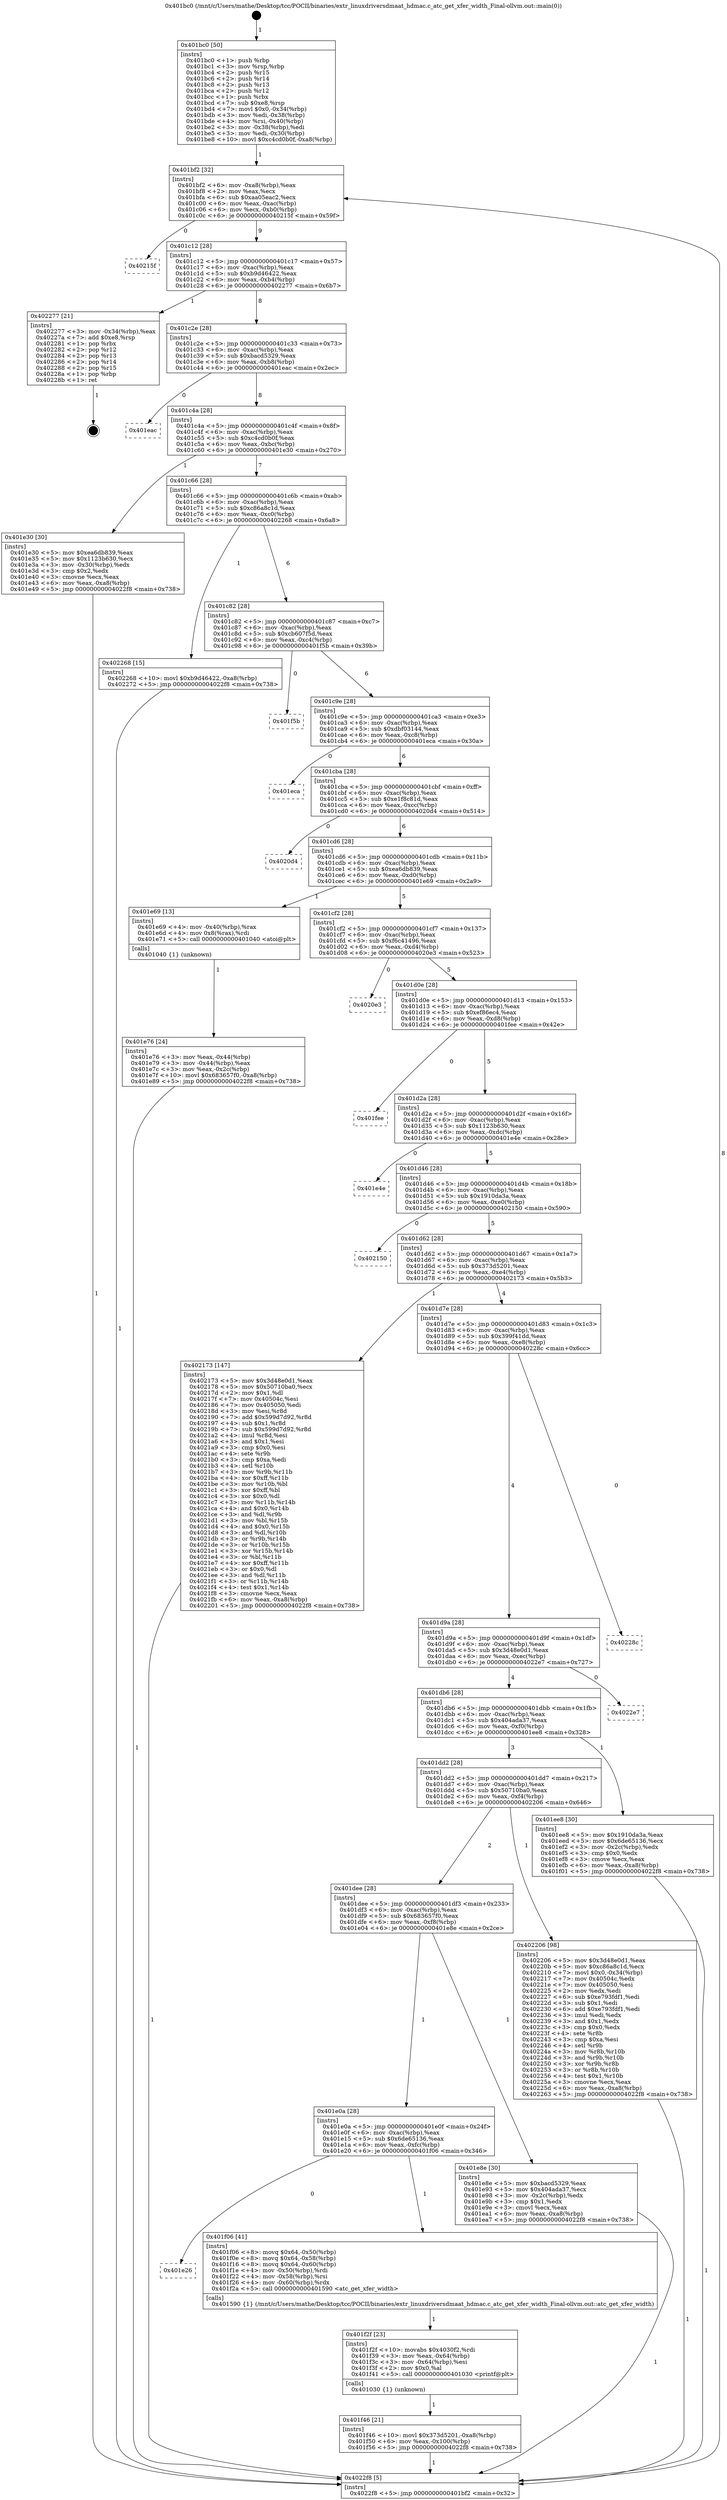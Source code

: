 digraph "0x401bc0" {
  label = "0x401bc0 (/mnt/c/Users/mathe/Desktop/tcc/POCII/binaries/extr_linuxdriversdmaat_hdmac.c_atc_get_xfer_width_Final-ollvm.out::main(0))"
  labelloc = "t"
  node[shape=record]

  Entry [label="",width=0.3,height=0.3,shape=circle,fillcolor=black,style=filled]
  "0x401bf2" [label="{
     0x401bf2 [32]\l
     | [instrs]\l
     &nbsp;&nbsp;0x401bf2 \<+6\>: mov -0xa8(%rbp),%eax\l
     &nbsp;&nbsp;0x401bf8 \<+2\>: mov %eax,%ecx\l
     &nbsp;&nbsp;0x401bfa \<+6\>: sub $0xaa05eac2,%ecx\l
     &nbsp;&nbsp;0x401c00 \<+6\>: mov %eax,-0xac(%rbp)\l
     &nbsp;&nbsp;0x401c06 \<+6\>: mov %ecx,-0xb0(%rbp)\l
     &nbsp;&nbsp;0x401c0c \<+6\>: je 000000000040215f \<main+0x59f\>\l
  }"]
  "0x40215f" [label="{
     0x40215f\l
  }", style=dashed]
  "0x401c12" [label="{
     0x401c12 [28]\l
     | [instrs]\l
     &nbsp;&nbsp;0x401c12 \<+5\>: jmp 0000000000401c17 \<main+0x57\>\l
     &nbsp;&nbsp;0x401c17 \<+6\>: mov -0xac(%rbp),%eax\l
     &nbsp;&nbsp;0x401c1d \<+5\>: sub $0xb9d46422,%eax\l
     &nbsp;&nbsp;0x401c22 \<+6\>: mov %eax,-0xb4(%rbp)\l
     &nbsp;&nbsp;0x401c28 \<+6\>: je 0000000000402277 \<main+0x6b7\>\l
  }"]
  Exit [label="",width=0.3,height=0.3,shape=circle,fillcolor=black,style=filled,peripheries=2]
  "0x402277" [label="{
     0x402277 [21]\l
     | [instrs]\l
     &nbsp;&nbsp;0x402277 \<+3\>: mov -0x34(%rbp),%eax\l
     &nbsp;&nbsp;0x40227a \<+7\>: add $0xe8,%rsp\l
     &nbsp;&nbsp;0x402281 \<+1\>: pop %rbx\l
     &nbsp;&nbsp;0x402282 \<+2\>: pop %r12\l
     &nbsp;&nbsp;0x402284 \<+2\>: pop %r13\l
     &nbsp;&nbsp;0x402286 \<+2\>: pop %r14\l
     &nbsp;&nbsp;0x402288 \<+2\>: pop %r15\l
     &nbsp;&nbsp;0x40228a \<+1\>: pop %rbp\l
     &nbsp;&nbsp;0x40228b \<+1\>: ret\l
  }"]
  "0x401c2e" [label="{
     0x401c2e [28]\l
     | [instrs]\l
     &nbsp;&nbsp;0x401c2e \<+5\>: jmp 0000000000401c33 \<main+0x73\>\l
     &nbsp;&nbsp;0x401c33 \<+6\>: mov -0xac(%rbp),%eax\l
     &nbsp;&nbsp;0x401c39 \<+5\>: sub $0xbacd5329,%eax\l
     &nbsp;&nbsp;0x401c3e \<+6\>: mov %eax,-0xb8(%rbp)\l
     &nbsp;&nbsp;0x401c44 \<+6\>: je 0000000000401eac \<main+0x2ec\>\l
  }"]
  "0x401f46" [label="{
     0x401f46 [21]\l
     | [instrs]\l
     &nbsp;&nbsp;0x401f46 \<+10\>: movl $0x373d5201,-0xa8(%rbp)\l
     &nbsp;&nbsp;0x401f50 \<+6\>: mov %eax,-0x100(%rbp)\l
     &nbsp;&nbsp;0x401f56 \<+5\>: jmp 00000000004022f8 \<main+0x738\>\l
  }"]
  "0x401eac" [label="{
     0x401eac\l
  }", style=dashed]
  "0x401c4a" [label="{
     0x401c4a [28]\l
     | [instrs]\l
     &nbsp;&nbsp;0x401c4a \<+5\>: jmp 0000000000401c4f \<main+0x8f\>\l
     &nbsp;&nbsp;0x401c4f \<+6\>: mov -0xac(%rbp),%eax\l
     &nbsp;&nbsp;0x401c55 \<+5\>: sub $0xc4cd0b0f,%eax\l
     &nbsp;&nbsp;0x401c5a \<+6\>: mov %eax,-0xbc(%rbp)\l
     &nbsp;&nbsp;0x401c60 \<+6\>: je 0000000000401e30 \<main+0x270\>\l
  }"]
  "0x401f2f" [label="{
     0x401f2f [23]\l
     | [instrs]\l
     &nbsp;&nbsp;0x401f2f \<+10\>: movabs $0x4030f2,%rdi\l
     &nbsp;&nbsp;0x401f39 \<+3\>: mov %eax,-0x64(%rbp)\l
     &nbsp;&nbsp;0x401f3c \<+3\>: mov -0x64(%rbp),%esi\l
     &nbsp;&nbsp;0x401f3f \<+2\>: mov $0x0,%al\l
     &nbsp;&nbsp;0x401f41 \<+5\>: call 0000000000401030 \<printf@plt\>\l
     | [calls]\l
     &nbsp;&nbsp;0x401030 \{1\} (unknown)\l
  }"]
  "0x401e30" [label="{
     0x401e30 [30]\l
     | [instrs]\l
     &nbsp;&nbsp;0x401e30 \<+5\>: mov $0xea6db839,%eax\l
     &nbsp;&nbsp;0x401e35 \<+5\>: mov $0x1123b630,%ecx\l
     &nbsp;&nbsp;0x401e3a \<+3\>: mov -0x30(%rbp),%edx\l
     &nbsp;&nbsp;0x401e3d \<+3\>: cmp $0x2,%edx\l
     &nbsp;&nbsp;0x401e40 \<+3\>: cmovne %ecx,%eax\l
     &nbsp;&nbsp;0x401e43 \<+6\>: mov %eax,-0xa8(%rbp)\l
     &nbsp;&nbsp;0x401e49 \<+5\>: jmp 00000000004022f8 \<main+0x738\>\l
  }"]
  "0x401c66" [label="{
     0x401c66 [28]\l
     | [instrs]\l
     &nbsp;&nbsp;0x401c66 \<+5\>: jmp 0000000000401c6b \<main+0xab\>\l
     &nbsp;&nbsp;0x401c6b \<+6\>: mov -0xac(%rbp),%eax\l
     &nbsp;&nbsp;0x401c71 \<+5\>: sub $0xc86a8c1d,%eax\l
     &nbsp;&nbsp;0x401c76 \<+6\>: mov %eax,-0xc0(%rbp)\l
     &nbsp;&nbsp;0x401c7c \<+6\>: je 0000000000402268 \<main+0x6a8\>\l
  }"]
  "0x4022f8" [label="{
     0x4022f8 [5]\l
     | [instrs]\l
     &nbsp;&nbsp;0x4022f8 \<+5\>: jmp 0000000000401bf2 \<main+0x32\>\l
  }"]
  "0x401bc0" [label="{
     0x401bc0 [50]\l
     | [instrs]\l
     &nbsp;&nbsp;0x401bc0 \<+1\>: push %rbp\l
     &nbsp;&nbsp;0x401bc1 \<+3\>: mov %rsp,%rbp\l
     &nbsp;&nbsp;0x401bc4 \<+2\>: push %r15\l
     &nbsp;&nbsp;0x401bc6 \<+2\>: push %r14\l
     &nbsp;&nbsp;0x401bc8 \<+2\>: push %r13\l
     &nbsp;&nbsp;0x401bca \<+2\>: push %r12\l
     &nbsp;&nbsp;0x401bcc \<+1\>: push %rbx\l
     &nbsp;&nbsp;0x401bcd \<+7\>: sub $0xe8,%rsp\l
     &nbsp;&nbsp;0x401bd4 \<+7\>: movl $0x0,-0x34(%rbp)\l
     &nbsp;&nbsp;0x401bdb \<+3\>: mov %edi,-0x38(%rbp)\l
     &nbsp;&nbsp;0x401bde \<+4\>: mov %rsi,-0x40(%rbp)\l
     &nbsp;&nbsp;0x401be2 \<+3\>: mov -0x38(%rbp),%edi\l
     &nbsp;&nbsp;0x401be5 \<+3\>: mov %edi,-0x30(%rbp)\l
     &nbsp;&nbsp;0x401be8 \<+10\>: movl $0xc4cd0b0f,-0xa8(%rbp)\l
  }"]
  "0x401e26" [label="{
     0x401e26\l
  }", style=dashed]
  "0x402268" [label="{
     0x402268 [15]\l
     | [instrs]\l
     &nbsp;&nbsp;0x402268 \<+10\>: movl $0xb9d46422,-0xa8(%rbp)\l
     &nbsp;&nbsp;0x402272 \<+5\>: jmp 00000000004022f8 \<main+0x738\>\l
  }"]
  "0x401c82" [label="{
     0x401c82 [28]\l
     | [instrs]\l
     &nbsp;&nbsp;0x401c82 \<+5\>: jmp 0000000000401c87 \<main+0xc7\>\l
     &nbsp;&nbsp;0x401c87 \<+6\>: mov -0xac(%rbp),%eax\l
     &nbsp;&nbsp;0x401c8d \<+5\>: sub $0xcb607f5d,%eax\l
     &nbsp;&nbsp;0x401c92 \<+6\>: mov %eax,-0xc4(%rbp)\l
     &nbsp;&nbsp;0x401c98 \<+6\>: je 0000000000401f5b \<main+0x39b\>\l
  }"]
  "0x401f06" [label="{
     0x401f06 [41]\l
     | [instrs]\l
     &nbsp;&nbsp;0x401f06 \<+8\>: movq $0x64,-0x50(%rbp)\l
     &nbsp;&nbsp;0x401f0e \<+8\>: movq $0x64,-0x58(%rbp)\l
     &nbsp;&nbsp;0x401f16 \<+8\>: movq $0x64,-0x60(%rbp)\l
     &nbsp;&nbsp;0x401f1e \<+4\>: mov -0x50(%rbp),%rdi\l
     &nbsp;&nbsp;0x401f22 \<+4\>: mov -0x58(%rbp),%rsi\l
     &nbsp;&nbsp;0x401f26 \<+4\>: mov -0x60(%rbp),%rdx\l
     &nbsp;&nbsp;0x401f2a \<+5\>: call 0000000000401590 \<atc_get_xfer_width\>\l
     | [calls]\l
     &nbsp;&nbsp;0x401590 \{1\} (/mnt/c/Users/mathe/Desktop/tcc/POCII/binaries/extr_linuxdriversdmaat_hdmac.c_atc_get_xfer_width_Final-ollvm.out::atc_get_xfer_width)\l
  }"]
  "0x401f5b" [label="{
     0x401f5b\l
  }", style=dashed]
  "0x401c9e" [label="{
     0x401c9e [28]\l
     | [instrs]\l
     &nbsp;&nbsp;0x401c9e \<+5\>: jmp 0000000000401ca3 \<main+0xe3\>\l
     &nbsp;&nbsp;0x401ca3 \<+6\>: mov -0xac(%rbp),%eax\l
     &nbsp;&nbsp;0x401ca9 \<+5\>: sub $0xdbf03144,%eax\l
     &nbsp;&nbsp;0x401cae \<+6\>: mov %eax,-0xc8(%rbp)\l
     &nbsp;&nbsp;0x401cb4 \<+6\>: je 0000000000401eca \<main+0x30a\>\l
  }"]
  "0x401e0a" [label="{
     0x401e0a [28]\l
     | [instrs]\l
     &nbsp;&nbsp;0x401e0a \<+5\>: jmp 0000000000401e0f \<main+0x24f\>\l
     &nbsp;&nbsp;0x401e0f \<+6\>: mov -0xac(%rbp),%eax\l
     &nbsp;&nbsp;0x401e15 \<+5\>: sub $0x6de65136,%eax\l
     &nbsp;&nbsp;0x401e1a \<+6\>: mov %eax,-0xfc(%rbp)\l
     &nbsp;&nbsp;0x401e20 \<+6\>: je 0000000000401f06 \<main+0x346\>\l
  }"]
  "0x401eca" [label="{
     0x401eca\l
  }", style=dashed]
  "0x401cba" [label="{
     0x401cba [28]\l
     | [instrs]\l
     &nbsp;&nbsp;0x401cba \<+5\>: jmp 0000000000401cbf \<main+0xff\>\l
     &nbsp;&nbsp;0x401cbf \<+6\>: mov -0xac(%rbp),%eax\l
     &nbsp;&nbsp;0x401cc5 \<+5\>: sub $0xe1f8c81d,%eax\l
     &nbsp;&nbsp;0x401cca \<+6\>: mov %eax,-0xcc(%rbp)\l
     &nbsp;&nbsp;0x401cd0 \<+6\>: je 00000000004020d4 \<main+0x514\>\l
  }"]
  "0x401e8e" [label="{
     0x401e8e [30]\l
     | [instrs]\l
     &nbsp;&nbsp;0x401e8e \<+5\>: mov $0xbacd5329,%eax\l
     &nbsp;&nbsp;0x401e93 \<+5\>: mov $0x404ada37,%ecx\l
     &nbsp;&nbsp;0x401e98 \<+3\>: mov -0x2c(%rbp),%edx\l
     &nbsp;&nbsp;0x401e9b \<+3\>: cmp $0x1,%edx\l
     &nbsp;&nbsp;0x401e9e \<+3\>: cmovl %ecx,%eax\l
     &nbsp;&nbsp;0x401ea1 \<+6\>: mov %eax,-0xa8(%rbp)\l
     &nbsp;&nbsp;0x401ea7 \<+5\>: jmp 00000000004022f8 \<main+0x738\>\l
  }"]
  "0x4020d4" [label="{
     0x4020d4\l
  }", style=dashed]
  "0x401cd6" [label="{
     0x401cd6 [28]\l
     | [instrs]\l
     &nbsp;&nbsp;0x401cd6 \<+5\>: jmp 0000000000401cdb \<main+0x11b\>\l
     &nbsp;&nbsp;0x401cdb \<+6\>: mov -0xac(%rbp),%eax\l
     &nbsp;&nbsp;0x401ce1 \<+5\>: sub $0xea6db839,%eax\l
     &nbsp;&nbsp;0x401ce6 \<+6\>: mov %eax,-0xd0(%rbp)\l
     &nbsp;&nbsp;0x401cec \<+6\>: je 0000000000401e69 \<main+0x2a9\>\l
  }"]
  "0x401dee" [label="{
     0x401dee [28]\l
     | [instrs]\l
     &nbsp;&nbsp;0x401dee \<+5\>: jmp 0000000000401df3 \<main+0x233\>\l
     &nbsp;&nbsp;0x401df3 \<+6\>: mov -0xac(%rbp),%eax\l
     &nbsp;&nbsp;0x401df9 \<+5\>: sub $0x683657f0,%eax\l
     &nbsp;&nbsp;0x401dfe \<+6\>: mov %eax,-0xf8(%rbp)\l
     &nbsp;&nbsp;0x401e04 \<+6\>: je 0000000000401e8e \<main+0x2ce\>\l
  }"]
  "0x401e69" [label="{
     0x401e69 [13]\l
     | [instrs]\l
     &nbsp;&nbsp;0x401e69 \<+4\>: mov -0x40(%rbp),%rax\l
     &nbsp;&nbsp;0x401e6d \<+4\>: mov 0x8(%rax),%rdi\l
     &nbsp;&nbsp;0x401e71 \<+5\>: call 0000000000401040 \<atoi@plt\>\l
     | [calls]\l
     &nbsp;&nbsp;0x401040 \{1\} (unknown)\l
  }"]
  "0x401cf2" [label="{
     0x401cf2 [28]\l
     | [instrs]\l
     &nbsp;&nbsp;0x401cf2 \<+5\>: jmp 0000000000401cf7 \<main+0x137\>\l
     &nbsp;&nbsp;0x401cf7 \<+6\>: mov -0xac(%rbp),%eax\l
     &nbsp;&nbsp;0x401cfd \<+5\>: sub $0xf6c41496,%eax\l
     &nbsp;&nbsp;0x401d02 \<+6\>: mov %eax,-0xd4(%rbp)\l
     &nbsp;&nbsp;0x401d08 \<+6\>: je 00000000004020e3 \<main+0x523\>\l
  }"]
  "0x401e76" [label="{
     0x401e76 [24]\l
     | [instrs]\l
     &nbsp;&nbsp;0x401e76 \<+3\>: mov %eax,-0x44(%rbp)\l
     &nbsp;&nbsp;0x401e79 \<+3\>: mov -0x44(%rbp),%eax\l
     &nbsp;&nbsp;0x401e7c \<+3\>: mov %eax,-0x2c(%rbp)\l
     &nbsp;&nbsp;0x401e7f \<+10\>: movl $0x683657f0,-0xa8(%rbp)\l
     &nbsp;&nbsp;0x401e89 \<+5\>: jmp 00000000004022f8 \<main+0x738\>\l
  }"]
  "0x402206" [label="{
     0x402206 [98]\l
     | [instrs]\l
     &nbsp;&nbsp;0x402206 \<+5\>: mov $0x3d48e0d1,%eax\l
     &nbsp;&nbsp;0x40220b \<+5\>: mov $0xc86a8c1d,%ecx\l
     &nbsp;&nbsp;0x402210 \<+7\>: movl $0x0,-0x34(%rbp)\l
     &nbsp;&nbsp;0x402217 \<+7\>: mov 0x40504c,%edx\l
     &nbsp;&nbsp;0x40221e \<+7\>: mov 0x405050,%esi\l
     &nbsp;&nbsp;0x402225 \<+2\>: mov %edx,%edi\l
     &nbsp;&nbsp;0x402227 \<+6\>: sub $0xe793fdf1,%edi\l
     &nbsp;&nbsp;0x40222d \<+3\>: sub $0x1,%edi\l
     &nbsp;&nbsp;0x402230 \<+6\>: add $0xe793fdf1,%edi\l
     &nbsp;&nbsp;0x402236 \<+3\>: imul %edi,%edx\l
     &nbsp;&nbsp;0x402239 \<+3\>: and $0x1,%edx\l
     &nbsp;&nbsp;0x40223c \<+3\>: cmp $0x0,%edx\l
     &nbsp;&nbsp;0x40223f \<+4\>: sete %r8b\l
     &nbsp;&nbsp;0x402243 \<+3\>: cmp $0xa,%esi\l
     &nbsp;&nbsp;0x402246 \<+4\>: setl %r9b\l
     &nbsp;&nbsp;0x40224a \<+3\>: mov %r8b,%r10b\l
     &nbsp;&nbsp;0x40224d \<+3\>: and %r9b,%r10b\l
     &nbsp;&nbsp;0x402250 \<+3\>: xor %r9b,%r8b\l
     &nbsp;&nbsp;0x402253 \<+3\>: or %r8b,%r10b\l
     &nbsp;&nbsp;0x402256 \<+4\>: test $0x1,%r10b\l
     &nbsp;&nbsp;0x40225a \<+3\>: cmovne %ecx,%eax\l
     &nbsp;&nbsp;0x40225d \<+6\>: mov %eax,-0xa8(%rbp)\l
     &nbsp;&nbsp;0x402263 \<+5\>: jmp 00000000004022f8 \<main+0x738\>\l
  }"]
  "0x4020e3" [label="{
     0x4020e3\l
  }", style=dashed]
  "0x401d0e" [label="{
     0x401d0e [28]\l
     | [instrs]\l
     &nbsp;&nbsp;0x401d0e \<+5\>: jmp 0000000000401d13 \<main+0x153\>\l
     &nbsp;&nbsp;0x401d13 \<+6\>: mov -0xac(%rbp),%eax\l
     &nbsp;&nbsp;0x401d19 \<+5\>: sub $0xef86ec4,%eax\l
     &nbsp;&nbsp;0x401d1e \<+6\>: mov %eax,-0xd8(%rbp)\l
     &nbsp;&nbsp;0x401d24 \<+6\>: je 0000000000401fee \<main+0x42e\>\l
  }"]
  "0x401dd2" [label="{
     0x401dd2 [28]\l
     | [instrs]\l
     &nbsp;&nbsp;0x401dd2 \<+5\>: jmp 0000000000401dd7 \<main+0x217\>\l
     &nbsp;&nbsp;0x401dd7 \<+6\>: mov -0xac(%rbp),%eax\l
     &nbsp;&nbsp;0x401ddd \<+5\>: sub $0x50710ba0,%eax\l
     &nbsp;&nbsp;0x401de2 \<+6\>: mov %eax,-0xf4(%rbp)\l
     &nbsp;&nbsp;0x401de8 \<+6\>: je 0000000000402206 \<main+0x646\>\l
  }"]
  "0x401fee" [label="{
     0x401fee\l
  }", style=dashed]
  "0x401d2a" [label="{
     0x401d2a [28]\l
     | [instrs]\l
     &nbsp;&nbsp;0x401d2a \<+5\>: jmp 0000000000401d2f \<main+0x16f\>\l
     &nbsp;&nbsp;0x401d2f \<+6\>: mov -0xac(%rbp),%eax\l
     &nbsp;&nbsp;0x401d35 \<+5\>: sub $0x1123b630,%eax\l
     &nbsp;&nbsp;0x401d3a \<+6\>: mov %eax,-0xdc(%rbp)\l
     &nbsp;&nbsp;0x401d40 \<+6\>: je 0000000000401e4e \<main+0x28e\>\l
  }"]
  "0x401ee8" [label="{
     0x401ee8 [30]\l
     | [instrs]\l
     &nbsp;&nbsp;0x401ee8 \<+5\>: mov $0x1910da3a,%eax\l
     &nbsp;&nbsp;0x401eed \<+5\>: mov $0x6de65136,%ecx\l
     &nbsp;&nbsp;0x401ef2 \<+3\>: mov -0x2c(%rbp),%edx\l
     &nbsp;&nbsp;0x401ef5 \<+3\>: cmp $0x0,%edx\l
     &nbsp;&nbsp;0x401ef8 \<+3\>: cmove %ecx,%eax\l
     &nbsp;&nbsp;0x401efb \<+6\>: mov %eax,-0xa8(%rbp)\l
     &nbsp;&nbsp;0x401f01 \<+5\>: jmp 00000000004022f8 \<main+0x738\>\l
  }"]
  "0x401e4e" [label="{
     0x401e4e\l
  }", style=dashed]
  "0x401d46" [label="{
     0x401d46 [28]\l
     | [instrs]\l
     &nbsp;&nbsp;0x401d46 \<+5\>: jmp 0000000000401d4b \<main+0x18b\>\l
     &nbsp;&nbsp;0x401d4b \<+6\>: mov -0xac(%rbp),%eax\l
     &nbsp;&nbsp;0x401d51 \<+5\>: sub $0x1910da3a,%eax\l
     &nbsp;&nbsp;0x401d56 \<+6\>: mov %eax,-0xe0(%rbp)\l
     &nbsp;&nbsp;0x401d5c \<+6\>: je 0000000000402150 \<main+0x590\>\l
  }"]
  "0x401db6" [label="{
     0x401db6 [28]\l
     | [instrs]\l
     &nbsp;&nbsp;0x401db6 \<+5\>: jmp 0000000000401dbb \<main+0x1fb\>\l
     &nbsp;&nbsp;0x401dbb \<+6\>: mov -0xac(%rbp),%eax\l
     &nbsp;&nbsp;0x401dc1 \<+5\>: sub $0x404ada37,%eax\l
     &nbsp;&nbsp;0x401dc6 \<+6\>: mov %eax,-0xf0(%rbp)\l
     &nbsp;&nbsp;0x401dcc \<+6\>: je 0000000000401ee8 \<main+0x328\>\l
  }"]
  "0x402150" [label="{
     0x402150\l
  }", style=dashed]
  "0x401d62" [label="{
     0x401d62 [28]\l
     | [instrs]\l
     &nbsp;&nbsp;0x401d62 \<+5\>: jmp 0000000000401d67 \<main+0x1a7\>\l
     &nbsp;&nbsp;0x401d67 \<+6\>: mov -0xac(%rbp),%eax\l
     &nbsp;&nbsp;0x401d6d \<+5\>: sub $0x373d5201,%eax\l
     &nbsp;&nbsp;0x401d72 \<+6\>: mov %eax,-0xe4(%rbp)\l
     &nbsp;&nbsp;0x401d78 \<+6\>: je 0000000000402173 \<main+0x5b3\>\l
  }"]
  "0x4022e7" [label="{
     0x4022e7\l
  }", style=dashed]
  "0x402173" [label="{
     0x402173 [147]\l
     | [instrs]\l
     &nbsp;&nbsp;0x402173 \<+5\>: mov $0x3d48e0d1,%eax\l
     &nbsp;&nbsp;0x402178 \<+5\>: mov $0x50710ba0,%ecx\l
     &nbsp;&nbsp;0x40217d \<+2\>: mov $0x1,%dl\l
     &nbsp;&nbsp;0x40217f \<+7\>: mov 0x40504c,%esi\l
     &nbsp;&nbsp;0x402186 \<+7\>: mov 0x405050,%edi\l
     &nbsp;&nbsp;0x40218d \<+3\>: mov %esi,%r8d\l
     &nbsp;&nbsp;0x402190 \<+7\>: add $0x599d7d92,%r8d\l
     &nbsp;&nbsp;0x402197 \<+4\>: sub $0x1,%r8d\l
     &nbsp;&nbsp;0x40219b \<+7\>: sub $0x599d7d92,%r8d\l
     &nbsp;&nbsp;0x4021a2 \<+4\>: imul %r8d,%esi\l
     &nbsp;&nbsp;0x4021a6 \<+3\>: and $0x1,%esi\l
     &nbsp;&nbsp;0x4021a9 \<+3\>: cmp $0x0,%esi\l
     &nbsp;&nbsp;0x4021ac \<+4\>: sete %r9b\l
     &nbsp;&nbsp;0x4021b0 \<+3\>: cmp $0xa,%edi\l
     &nbsp;&nbsp;0x4021b3 \<+4\>: setl %r10b\l
     &nbsp;&nbsp;0x4021b7 \<+3\>: mov %r9b,%r11b\l
     &nbsp;&nbsp;0x4021ba \<+4\>: xor $0xff,%r11b\l
     &nbsp;&nbsp;0x4021be \<+3\>: mov %r10b,%bl\l
     &nbsp;&nbsp;0x4021c1 \<+3\>: xor $0xff,%bl\l
     &nbsp;&nbsp;0x4021c4 \<+3\>: xor $0x0,%dl\l
     &nbsp;&nbsp;0x4021c7 \<+3\>: mov %r11b,%r14b\l
     &nbsp;&nbsp;0x4021ca \<+4\>: and $0x0,%r14b\l
     &nbsp;&nbsp;0x4021ce \<+3\>: and %dl,%r9b\l
     &nbsp;&nbsp;0x4021d1 \<+3\>: mov %bl,%r15b\l
     &nbsp;&nbsp;0x4021d4 \<+4\>: and $0x0,%r15b\l
     &nbsp;&nbsp;0x4021d8 \<+3\>: and %dl,%r10b\l
     &nbsp;&nbsp;0x4021db \<+3\>: or %r9b,%r14b\l
     &nbsp;&nbsp;0x4021de \<+3\>: or %r10b,%r15b\l
     &nbsp;&nbsp;0x4021e1 \<+3\>: xor %r15b,%r14b\l
     &nbsp;&nbsp;0x4021e4 \<+3\>: or %bl,%r11b\l
     &nbsp;&nbsp;0x4021e7 \<+4\>: xor $0xff,%r11b\l
     &nbsp;&nbsp;0x4021eb \<+3\>: or $0x0,%dl\l
     &nbsp;&nbsp;0x4021ee \<+3\>: and %dl,%r11b\l
     &nbsp;&nbsp;0x4021f1 \<+3\>: or %r11b,%r14b\l
     &nbsp;&nbsp;0x4021f4 \<+4\>: test $0x1,%r14b\l
     &nbsp;&nbsp;0x4021f8 \<+3\>: cmovne %ecx,%eax\l
     &nbsp;&nbsp;0x4021fb \<+6\>: mov %eax,-0xa8(%rbp)\l
     &nbsp;&nbsp;0x402201 \<+5\>: jmp 00000000004022f8 \<main+0x738\>\l
  }"]
  "0x401d7e" [label="{
     0x401d7e [28]\l
     | [instrs]\l
     &nbsp;&nbsp;0x401d7e \<+5\>: jmp 0000000000401d83 \<main+0x1c3\>\l
     &nbsp;&nbsp;0x401d83 \<+6\>: mov -0xac(%rbp),%eax\l
     &nbsp;&nbsp;0x401d89 \<+5\>: sub $0x399f41dd,%eax\l
     &nbsp;&nbsp;0x401d8e \<+6\>: mov %eax,-0xe8(%rbp)\l
     &nbsp;&nbsp;0x401d94 \<+6\>: je 000000000040228c \<main+0x6cc\>\l
  }"]
  "0x401d9a" [label="{
     0x401d9a [28]\l
     | [instrs]\l
     &nbsp;&nbsp;0x401d9a \<+5\>: jmp 0000000000401d9f \<main+0x1df\>\l
     &nbsp;&nbsp;0x401d9f \<+6\>: mov -0xac(%rbp),%eax\l
     &nbsp;&nbsp;0x401da5 \<+5\>: sub $0x3d48e0d1,%eax\l
     &nbsp;&nbsp;0x401daa \<+6\>: mov %eax,-0xec(%rbp)\l
     &nbsp;&nbsp;0x401db0 \<+6\>: je 00000000004022e7 \<main+0x727\>\l
  }"]
  "0x40228c" [label="{
     0x40228c\l
  }", style=dashed]
  Entry -> "0x401bc0" [label=" 1"]
  "0x401bf2" -> "0x40215f" [label=" 0"]
  "0x401bf2" -> "0x401c12" [label=" 9"]
  "0x402277" -> Exit [label=" 1"]
  "0x401c12" -> "0x402277" [label=" 1"]
  "0x401c12" -> "0x401c2e" [label=" 8"]
  "0x402268" -> "0x4022f8" [label=" 1"]
  "0x401c2e" -> "0x401eac" [label=" 0"]
  "0x401c2e" -> "0x401c4a" [label=" 8"]
  "0x402206" -> "0x4022f8" [label=" 1"]
  "0x401c4a" -> "0x401e30" [label=" 1"]
  "0x401c4a" -> "0x401c66" [label=" 7"]
  "0x401e30" -> "0x4022f8" [label=" 1"]
  "0x401bc0" -> "0x401bf2" [label=" 1"]
  "0x4022f8" -> "0x401bf2" [label=" 8"]
  "0x402173" -> "0x4022f8" [label=" 1"]
  "0x401c66" -> "0x402268" [label=" 1"]
  "0x401c66" -> "0x401c82" [label=" 6"]
  "0x401f46" -> "0x4022f8" [label=" 1"]
  "0x401c82" -> "0x401f5b" [label=" 0"]
  "0x401c82" -> "0x401c9e" [label=" 6"]
  "0x401f2f" -> "0x401f46" [label=" 1"]
  "0x401c9e" -> "0x401eca" [label=" 0"]
  "0x401c9e" -> "0x401cba" [label=" 6"]
  "0x401e0a" -> "0x401e26" [label=" 0"]
  "0x401cba" -> "0x4020d4" [label=" 0"]
  "0x401cba" -> "0x401cd6" [label=" 6"]
  "0x401e0a" -> "0x401f06" [label=" 1"]
  "0x401cd6" -> "0x401e69" [label=" 1"]
  "0x401cd6" -> "0x401cf2" [label=" 5"]
  "0x401e69" -> "0x401e76" [label=" 1"]
  "0x401e76" -> "0x4022f8" [label=" 1"]
  "0x401ee8" -> "0x4022f8" [label=" 1"]
  "0x401cf2" -> "0x4020e3" [label=" 0"]
  "0x401cf2" -> "0x401d0e" [label=" 5"]
  "0x401e8e" -> "0x4022f8" [label=" 1"]
  "0x401d0e" -> "0x401fee" [label=" 0"]
  "0x401d0e" -> "0x401d2a" [label=" 5"]
  "0x401dee" -> "0x401e8e" [label=" 1"]
  "0x401d2a" -> "0x401e4e" [label=" 0"]
  "0x401d2a" -> "0x401d46" [label=" 5"]
  "0x401f06" -> "0x401f2f" [label=" 1"]
  "0x401d46" -> "0x402150" [label=" 0"]
  "0x401d46" -> "0x401d62" [label=" 5"]
  "0x401dd2" -> "0x402206" [label=" 1"]
  "0x401d62" -> "0x402173" [label=" 1"]
  "0x401d62" -> "0x401d7e" [label=" 4"]
  "0x401dee" -> "0x401e0a" [label=" 1"]
  "0x401d7e" -> "0x40228c" [label=" 0"]
  "0x401d7e" -> "0x401d9a" [label=" 4"]
  "0x401db6" -> "0x401dd2" [label=" 3"]
  "0x401d9a" -> "0x4022e7" [label=" 0"]
  "0x401d9a" -> "0x401db6" [label=" 4"]
  "0x401dd2" -> "0x401dee" [label=" 2"]
  "0x401db6" -> "0x401ee8" [label=" 1"]
}
